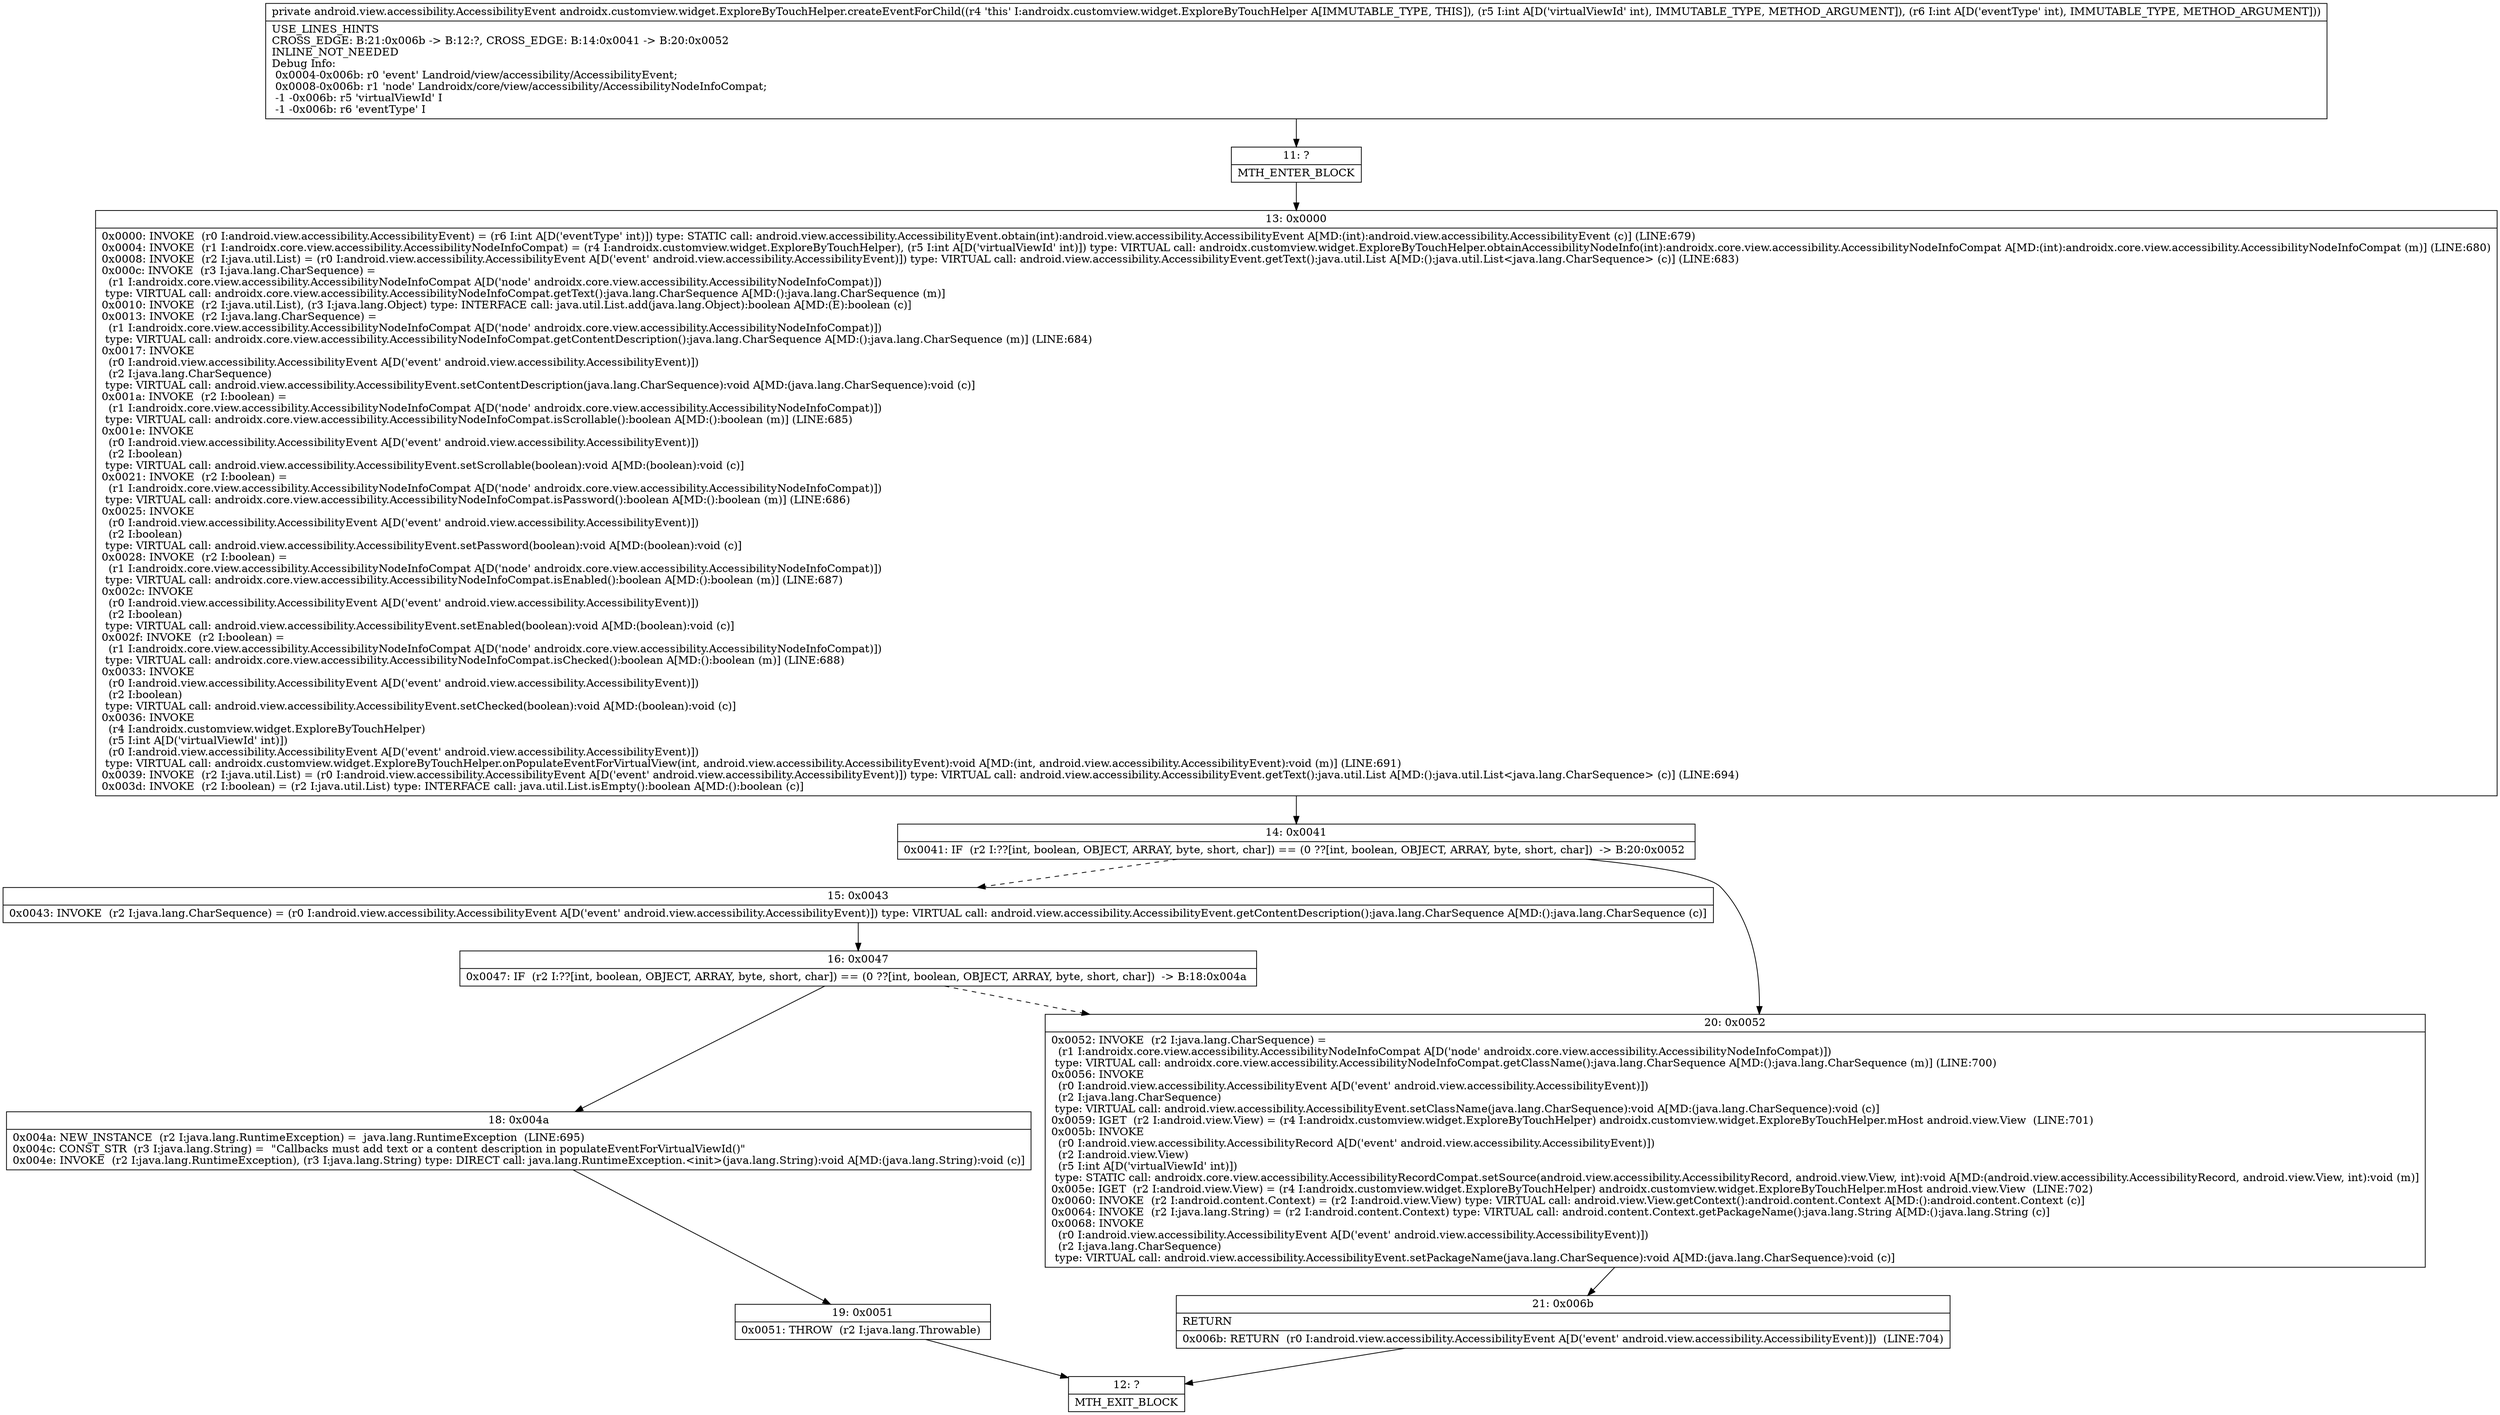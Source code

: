 digraph "CFG forandroidx.customview.widget.ExploreByTouchHelper.createEventForChild(II)Landroid\/view\/accessibility\/AccessibilityEvent;" {
Node_11 [shape=record,label="{11\:\ ?|MTH_ENTER_BLOCK\l}"];
Node_13 [shape=record,label="{13\:\ 0x0000|0x0000: INVOKE  (r0 I:android.view.accessibility.AccessibilityEvent) = (r6 I:int A[D('eventType' int)]) type: STATIC call: android.view.accessibility.AccessibilityEvent.obtain(int):android.view.accessibility.AccessibilityEvent A[MD:(int):android.view.accessibility.AccessibilityEvent (c)] (LINE:679)\l0x0004: INVOKE  (r1 I:androidx.core.view.accessibility.AccessibilityNodeInfoCompat) = (r4 I:androidx.customview.widget.ExploreByTouchHelper), (r5 I:int A[D('virtualViewId' int)]) type: VIRTUAL call: androidx.customview.widget.ExploreByTouchHelper.obtainAccessibilityNodeInfo(int):androidx.core.view.accessibility.AccessibilityNodeInfoCompat A[MD:(int):androidx.core.view.accessibility.AccessibilityNodeInfoCompat (m)] (LINE:680)\l0x0008: INVOKE  (r2 I:java.util.List) = (r0 I:android.view.accessibility.AccessibilityEvent A[D('event' android.view.accessibility.AccessibilityEvent)]) type: VIRTUAL call: android.view.accessibility.AccessibilityEvent.getText():java.util.List A[MD:():java.util.List\<java.lang.CharSequence\> (c)] (LINE:683)\l0x000c: INVOKE  (r3 I:java.lang.CharSequence) = \l  (r1 I:androidx.core.view.accessibility.AccessibilityNodeInfoCompat A[D('node' androidx.core.view.accessibility.AccessibilityNodeInfoCompat)])\l type: VIRTUAL call: androidx.core.view.accessibility.AccessibilityNodeInfoCompat.getText():java.lang.CharSequence A[MD:():java.lang.CharSequence (m)]\l0x0010: INVOKE  (r2 I:java.util.List), (r3 I:java.lang.Object) type: INTERFACE call: java.util.List.add(java.lang.Object):boolean A[MD:(E):boolean (c)]\l0x0013: INVOKE  (r2 I:java.lang.CharSequence) = \l  (r1 I:androidx.core.view.accessibility.AccessibilityNodeInfoCompat A[D('node' androidx.core.view.accessibility.AccessibilityNodeInfoCompat)])\l type: VIRTUAL call: androidx.core.view.accessibility.AccessibilityNodeInfoCompat.getContentDescription():java.lang.CharSequence A[MD:():java.lang.CharSequence (m)] (LINE:684)\l0x0017: INVOKE  \l  (r0 I:android.view.accessibility.AccessibilityEvent A[D('event' android.view.accessibility.AccessibilityEvent)])\l  (r2 I:java.lang.CharSequence)\l type: VIRTUAL call: android.view.accessibility.AccessibilityEvent.setContentDescription(java.lang.CharSequence):void A[MD:(java.lang.CharSequence):void (c)]\l0x001a: INVOKE  (r2 I:boolean) = \l  (r1 I:androidx.core.view.accessibility.AccessibilityNodeInfoCompat A[D('node' androidx.core.view.accessibility.AccessibilityNodeInfoCompat)])\l type: VIRTUAL call: androidx.core.view.accessibility.AccessibilityNodeInfoCompat.isScrollable():boolean A[MD:():boolean (m)] (LINE:685)\l0x001e: INVOKE  \l  (r0 I:android.view.accessibility.AccessibilityEvent A[D('event' android.view.accessibility.AccessibilityEvent)])\l  (r2 I:boolean)\l type: VIRTUAL call: android.view.accessibility.AccessibilityEvent.setScrollable(boolean):void A[MD:(boolean):void (c)]\l0x0021: INVOKE  (r2 I:boolean) = \l  (r1 I:androidx.core.view.accessibility.AccessibilityNodeInfoCompat A[D('node' androidx.core.view.accessibility.AccessibilityNodeInfoCompat)])\l type: VIRTUAL call: androidx.core.view.accessibility.AccessibilityNodeInfoCompat.isPassword():boolean A[MD:():boolean (m)] (LINE:686)\l0x0025: INVOKE  \l  (r0 I:android.view.accessibility.AccessibilityEvent A[D('event' android.view.accessibility.AccessibilityEvent)])\l  (r2 I:boolean)\l type: VIRTUAL call: android.view.accessibility.AccessibilityEvent.setPassword(boolean):void A[MD:(boolean):void (c)]\l0x0028: INVOKE  (r2 I:boolean) = \l  (r1 I:androidx.core.view.accessibility.AccessibilityNodeInfoCompat A[D('node' androidx.core.view.accessibility.AccessibilityNodeInfoCompat)])\l type: VIRTUAL call: androidx.core.view.accessibility.AccessibilityNodeInfoCompat.isEnabled():boolean A[MD:():boolean (m)] (LINE:687)\l0x002c: INVOKE  \l  (r0 I:android.view.accessibility.AccessibilityEvent A[D('event' android.view.accessibility.AccessibilityEvent)])\l  (r2 I:boolean)\l type: VIRTUAL call: android.view.accessibility.AccessibilityEvent.setEnabled(boolean):void A[MD:(boolean):void (c)]\l0x002f: INVOKE  (r2 I:boolean) = \l  (r1 I:androidx.core.view.accessibility.AccessibilityNodeInfoCompat A[D('node' androidx.core.view.accessibility.AccessibilityNodeInfoCompat)])\l type: VIRTUAL call: androidx.core.view.accessibility.AccessibilityNodeInfoCompat.isChecked():boolean A[MD:():boolean (m)] (LINE:688)\l0x0033: INVOKE  \l  (r0 I:android.view.accessibility.AccessibilityEvent A[D('event' android.view.accessibility.AccessibilityEvent)])\l  (r2 I:boolean)\l type: VIRTUAL call: android.view.accessibility.AccessibilityEvent.setChecked(boolean):void A[MD:(boolean):void (c)]\l0x0036: INVOKE  \l  (r4 I:androidx.customview.widget.ExploreByTouchHelper)\l  (r5 I:int A[D('virtualViewId' int)])\l  (r0 I:android.view.accessibility.AccessibilityEvent A[D('event' android.view.accessibility.AccessibilityEvent)])\l type: VIRTUAL call: androidx.customview.widget.ExploreByTouchHelper.onPopulateEventForVirtualView(int, android.view.accessibility.AccessibilityEvent):void A[MD:(int, android.view.accessibility.AccessibilityEvent):void (m)] (LINE:691)\l0x0039: INVOKE  (r2 I:java.util.List) = (r0 I:android.view.accessibility.AccessibilityEvent A[D('event' android.view.accessibility.AccessibilityEvent)]) type: VIRTUAL call: android.view.accessibility.AccessibilityEvent.getText():java.util.List A[MD:():java.util.List\<java.lang.CharSequence\> (c)] (LINE:694)\l0x003d: INVOKE  (r2 I:boolean) = (r2 I:java.util.List) type: INTERFACE call: java.util.List.isEmpty():boolean A[MD:():boolean (c)]\l}"];
Node_14 [shape=record,label="{14\:\ 0x0041|0x0041: IF  (r2 I:??[int, boolean, OBJECT, ARRAY, byte, short, char]) == (0 ??[int, boolean, OBJECT, ARRAY, byte, short, char])  \-\> B:20:0x0052 \l}"];
Node_15 [shape=record,label="{15\:\ 0x0043|0x0043: INVOKE  (r2 I:java.lang.CharSequence) = (r0 I:android.view.accessibility.AccessibilityEvent A[D('event' android.view.accessibility.AccessibilityEvent)]) type: VIRTUAL call: android.view.accessibility.AccessibilityEvent.getContentDescription():java.lang.CharSequence A[MD:():java.lang.CharSequence (c)]\l}"];
Node_16 [shape=record,label="{16\:\ 0x0047|0x0047: IF  (r2 I:??[int, boolean, OBJECT, ARRAY, byte, short, char]) == (0 ??[int, boolean, OBJECT, ARRAY, byte, short, char])  \-\> B:18:0x004a \l}"];
Node_18 [shape=record,label="{18\:\ 0x004a|0x004a: NEW_INSTANCE  (r2 I:java.lang.RuntimeException) =  java.lang.RuntimeException  (LINE:695)\l0x004c: CONST_STR  (r3 I:java.lang.String) =  \"Callbacks must add text or a content description in populateEventForVirtualViewId()\" \l0x004e: INVOKE  (r2 I:java.lang.RuntimeException), (r3 I:java.lang.String) type: DIRECT call: java.lang.RuntimeException.\<init\>(java.lang.String):void A[MD:(java.lang.String):void (c)]\l}"];
Node_19 [shape=record,label="{19\:\ 0x0051|0x0051: THROW  (r2 I:java.lang.Throwable) \l}"];
Node_12 [shape=record,label="{12\:\ ?|MTH_EXIT_BLOCK\l}"];
Node_20 [shape=record,label="{20\:\ 0x0052|0x0052: INVOKE  (r2 I:java.lang.CharSequence) = \l  (r1 I:androidx.core.view.accessibility.AccessibilityNodeInfoCompat A[D('node' androidx.core.view.accessibility.AccessibilityNodeInfoCompat)])\l type: VIRTUAL call: androidx.core.view.accessibility.AccessibilityNodeInfoCompat.getClassName():java.lang.CharSequence A[MD:():java.lang.CharSequence (m)] (LINE:700)\l0x0056: INVOKE  \l  (r0 I:android.view.accessibility.AccessibilityEvent A[D('event' android.view.accessibility.AccessibilityEvent)])\l  (r2 I:java.lang.CharSequence)\l type: VIRTUAL call: android.view.accessibility.AccessibilityEvent.setClassName(java.lang.CharSequence):void A[MD:(java.lang.CharSequence):void (c)]\l0x0059: IGET  (r2 I:android.view.View) = (r4 I:androidx.customview.widget.ExploreByTouchHelper) androidx.customview.widget.ExploreByTouchHelper.mHost android.view.View  (LINE:701)\l0x005b: INVOKE  \l  (r0 I:android.view.accessibility.AccessibilityRecord A[D('event' android.view.accessibility.AccessibilityEvent)])\l  (r2 I:android.view.View)\l  (r5 I:int A[D('virtualViewId' int)])\l type: STATIC call: androidx.core.view.accessibility.AccessibilityRecordCompat.setSource(android.view.accessibility.AccessibilityRecord, android.view.View, int):void A[MD:(android.view.accessibility.AccessibilityRecord, android.view.View, int):void (m)]\l0x005e: IGET  (r2 I:android.view.View) = (r4 I:androidx.customview.widget.ExploreByTouchHelper) androidx.customview.widget.ExploreByTouchHelper.mHost android.view.View  (LINE:702)\l0x0060: INVOKE  (r2 I:android.content.Context) = (r2 I:android.view.View) type: VIRTUAL call: android.view.View.getContext():android.content.Context A[MD:():android.content.Context (c)]\l0x0064: INVOKE  (r2 I:java.lang.String) = (r2 I:android.content.Context) type: VIRTUAL call: android.content.Context.getPackageName():java.lang.String A[MD:():java.lang.String (c)]\l0x0068: INVOKE  \l  (r0 I:android.view.accessibility.AccessibilityEvent A[D('event' android.view.accessibility.AccessibilityEvent)])\l  (r2 I:java.lang.CharSequence)\l type: VIRTUAL call: android.view.accessibility.AccessibilityEvent.setPackageName(java.lang.CharSequence):void A[MD:(java.lang.CharSequence):void (c)]\l}"];
Node_21 [shape=record,label="{21\:\ 0x006b|RETURN\l|0x006b: RETURN  (r0 I:android.view.accessibility.AccessibilityEvent A[D('event' android.view.accessibility.AccessibilityEvent)])  (LINE:704)\l}"];
MethodNode[shape=record,label="{private android.view.accessibility.AccessibilityEvent androidx.customview.widget.ExploreByTouchHelper.createEventForChild((r4 'this' I:androidx.customview.widget.ExploreByTouchHelper A[IMMUTABLE_TYPE, THIS]), (r5 I:int A[D('virtualViewId' int), IMMUTABLE_TYPE, METHOD_ARGUMENT]), (r6 I:int A[D('eventType' int), IMMUTABLE_TYPE, METHOD_ARGUMENT]))  | USE_LINES_HINTS\lCROSS_EDGE: B:21:0x006b \-\> B:12:?, CROSS_EDGE: B:14:0x0041 \-\> B:20:0x0052\lINLINE_NOT_NEEDED\lDebug Info:\l  0x0004\-0x006b: r0 'event' Landroid\/view\/accessibility\/AccessibilityEvent;\l  0x0008\-0x006b: r1 'node' Landroidx\/core\/view\/accessibility\/AccessibilityNodeInfoCompat;\l  \-1 \-0x006b: r5 'virtualViewId' I\l  \-1 \-0x006b: r6 'eventType' I\l}"];
MethodNode -> Node_11;Node_11 -> Node_13;
Node_13 -> Node_14;
Node_14 -> Node_15[style=dashed];
Node_14 -> Node_20;
Node_15 -> Node_16;
Node_16 -> Node_18;
Node_16 -> Node_20[style=dashed];
Node_18 -> Node_19;
Node_19 -> Node_12;
Node_20 -> Node_21;
Node_21 -> Node_12;
}

